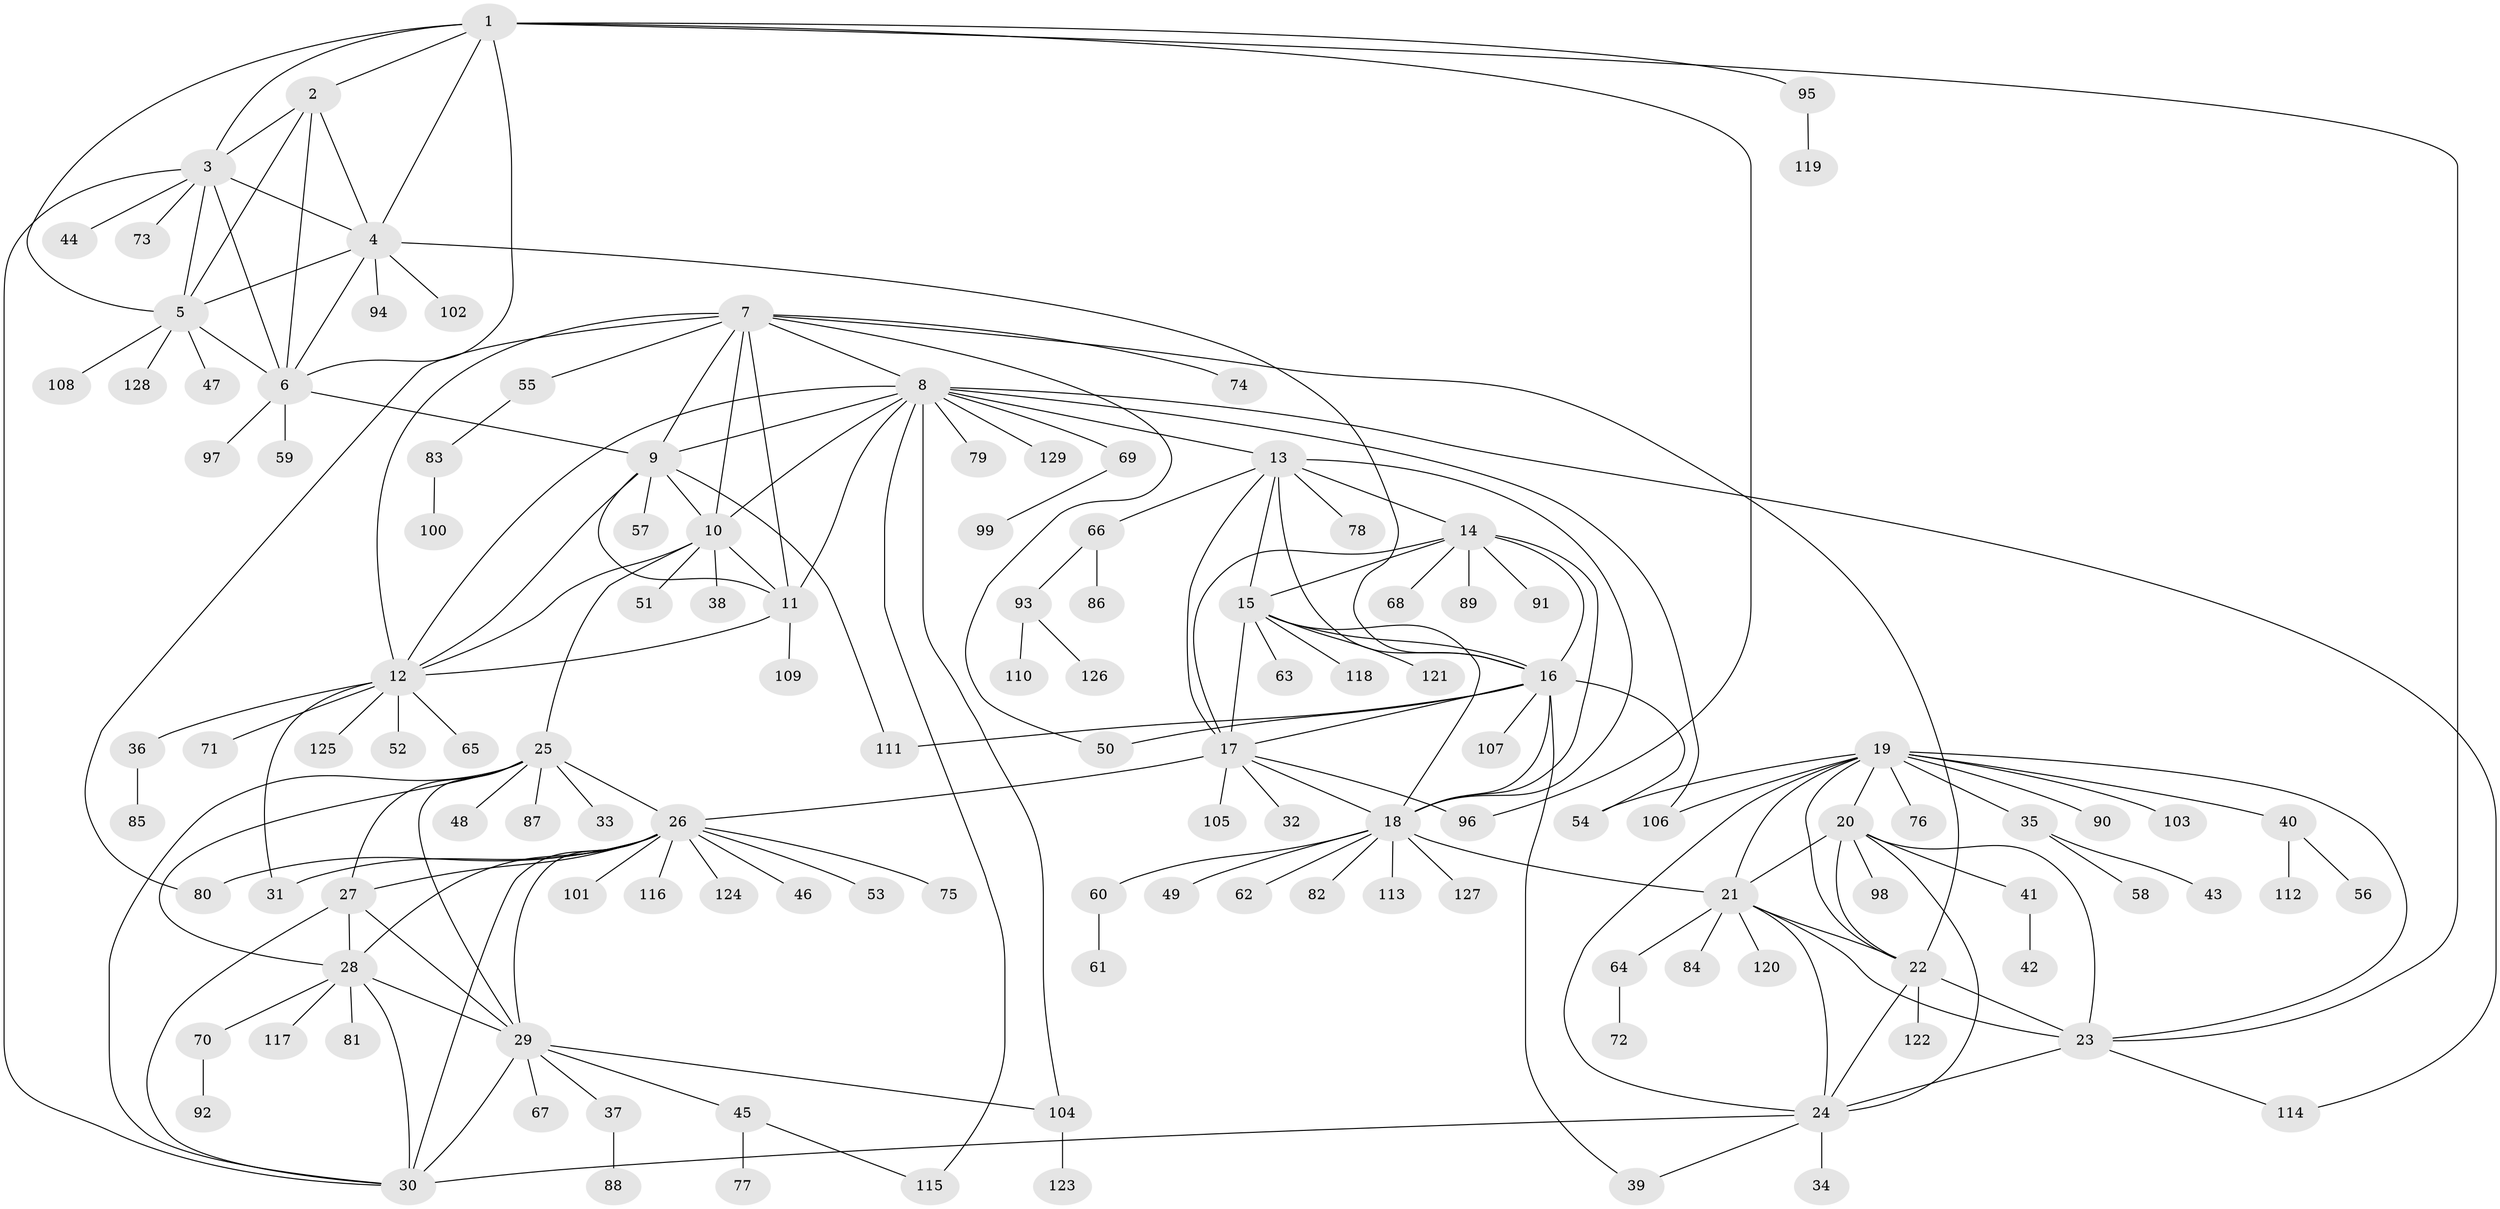 // Generated by graph-tools (version 1.1) at 2025/50/03/09/25 03:50:41]
// undirected, 129 vertices, 195 edges
graph export_dot {
graph [start="1"]
  node [color=gray90,style=filled];
  1;
  2;
  3;
  4;
  5;
  6;
  7;
  8;
  9;
  10;
  11;
  12;
  13;
  14;
  15;
  16;
  17;
  18;
  19;
  20;
  21;
  22;
  23;
  24;
  25;
  26;
  27;
  28;
  29;
  30;
  31;
  32;
  33;
  34;
  35;
  36;
  37;
  38;
  39;
  40;
  41;
  42;
  43;
  44;
  45;
  46;
  47;
  48;
  49;
  50;
  51;
  52;
  53;
  54;
  55;
  56;
  57;
  58;
  59;
  60;
  61;
  62;
  63;
  64;
  65;
  66;
  67;
  68;
  69;
  70;
  71;
  72;
  73;
  74;
  75;
  76;
  77;
  78;
  79;
  80;
  81;
  82;
  83;
  84;
  85;
  86;
  87;
  88;
  89;
  90;
  91;
  92;
  93;
  94;
  95;
  96;
  97;
  98;
  99;
  100;
  101;
  102;
  103;
  104;
  105;
  106;
  107;
  108;
  109;
  110;
  111;
  112;
  113;
  114;
  115;
  116;
  117;
  118;
  119;
  120;
  121;
  122;
  123;
  124;
  125;
  126;
  127;
  128;
  129;
  1 -- 2;
  1 -- 3;
  1 -- 4;
  1 -- 5;
  1 -- 6;
  1 -- 23;
  1 -- 95;
  1 -- 96;
  2 -- 3;
  2 -- 4;
  2 -- 5;
  2 -- 6;
  3 -- 4;
  3 -- 5;
  3 -- 6;
  3 -- 30;
  3 -- 44;
  3 -- 73;
  4 -- 5;
  4 -- 6;
  4 -- 16;
  4 -- 94;
  4 -- 102;
  5 -- 6;
  5 -- 47;
  5 -- 108;
  5 -- 128;
  6 -- 9;
  6 -- 59;
  6 -- 97;
  7 -- 8;
  7 -- 9;
  7 -- 10;
  7 -- 11;
  7 -- 12;
  7 -- 22;
  7 -- 50;
  7 -- 55;
  7 -- 74;
  7 -- 80;
  8 -- 9;
  8 -- 10;
  8 -- 11;
  8 -- 12;
  8 -- 13;
  8 -- 69;
  8 -- 79;
  8 -- 104;
  8 -- 106;
  8 -- 114;
  8 -- 115;
  8 -- 129;
  9 -- 10;
  9 -- 11;
  9 -- 12;
  9 -- 57;
  9 -- 111;
  10 -- 11;
  10 -- 12;
  10 -- 25;
  10 -- 38;
  10 -- 51;
  11 -- 12;
  11 -- 109;
  12 -- 31;
  12 -- 36;
  12 -- 52;
  12 -- 65;
  12 -- 71;
  12 -- 125;
  13 -- 14;
  13 -- 15;
  13 -- 16;
  13 -- 17;
  13 -- 18;
  13 -- 66;
  13 -- 78;
  14 -- 15;
  14 -- 16;
  14 -- 17;
  14 -- 18;
  14 -- 68;
  14 -- 89;
  14 -- 91;
  15 -- 16;
  15 -- 17;
  15 -- 18;
  15 -- 63;
  15 -- 118;
  15 -- 121;
  16 -- 17;
  16 -- 18;
  16 -- 39;
  16 -- 50;
  16 -- 54;
  16 -- 107;
  16 -- 111;
  17 -- 18;
  17 -- 26;
  17 -- 32;
  17 -- 96;
  17 -- 105;
  18 -- 21;
  18 -- 49;
  18 -- 60;
  18 -- 62;
  18 -- 82;
  18 -- 113;
  18 -- 127;
  19 -- 20;
  19 -- 21;
  19 -- 22;
  19 -- 23;
  19 -- 24;
  19 -- 35;
  19 -- 40;
  19 -- 54;
  19 -- 76;
  19 -- 90;
  19 -- 103;
  19 -- 106;
  20 -- 21;
  20 -- 22;
  20 -- 23;
  20 -- 24;
  20 -- 41;
  20 -- 98;
  21 -- 22;
  21 -- 23;
  21 -- 24;
  21 -- 64;
  21 -- 84;
  21 -- 120;
  22 -- 23;
  22 -- 24;
  22 -- 122;
  23 -- 24;
  23 -- 114;
  24 -- 30;
  24 -- 34;
  24 -- 39;
  25 -- 26;
  25 -- 27;
  25 -- 28;
  25 -- 29;
  25 -- 30;
  25 -- 33;
  25 -- 48;
  25 -- 87;
  26 -- 27;
  26 -- 28;
  26 -- 29;
  26 -- 30;
  26 -- 31;
  26 -- 46;
  26 -- 53;
  26 -- 75;
  26 -- 80;
  26 -- 101;
  26 -- 116;
  26 -- 124;
  27 -- 28;
  27 -- 29;
  27 -- 30;
  28 -- 29;
  28 -- 30;
  28 -- 70;
  28 -- 81;
  28 -- 117;
  29 -- 30;
  29 -- 37;
  29 -- 45;
  29 -- 67;
  29 -- 104;
  35 -- 43;
  35 -- 58;
  36 -- 85;
  37 -- 88;
  40 -- 56;
  40 -- 112;
  41 -- 42;
  45 -- 77;
  45 -- 115;
  55 -- 83;
  60 -- 61;
  64 -- 72;
  66 -- 86;
  66 -- 93;
  69 -- 99;
  70 -- 92;
  83 -- 100;
  93 -- 110;
  93 -- 126;
  95 -- 119;
  104 -- 123;
}
